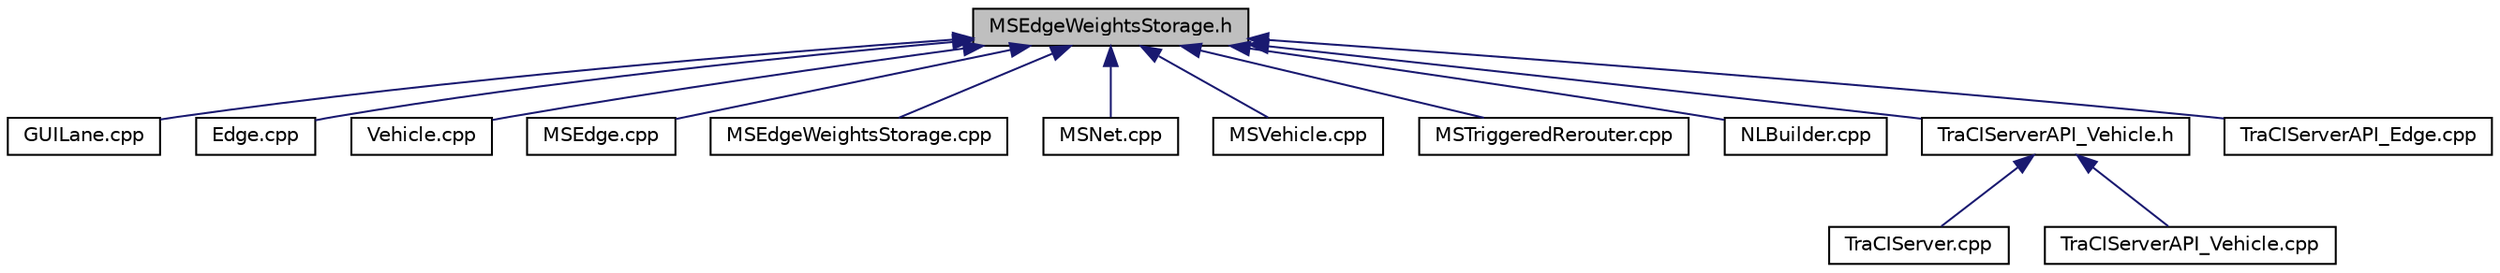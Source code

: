 digraph "MSEdgeWeightsStorage.h"
{
  edge [fontname="Helvetica",fontsize="10",labelfontname="Helvetica",labelfontsize="10"];
  node [fontname="Helvetica",fontsize="10",shape=record];
  Node11 [label="MSEdgeWeightsStorage.h",height=0.2,width=0.4,color="black", fillcolor="grey75", style="filled", fontcolor="black"];
  Node11 -> Node12 [dir="back",color="midnightblue",fontsize="10",style="solid",fontname="Helvetica"];
  Node12 [label="GUILane.cpp",height=0.2,width=0.4,color="black", fillcolor="white", style="filled",URL="$d4/d2b/_g_u_i_lane_8cpp.html"];
  Node11 -> Node13 [dir="back",color="midnightblue",fontsize="10",style="solid",fontname="Helvetica"];
  Node13 [label="Edge.cpp",height=0.2,width=0.4,color="black", fillcolor="white", style="filled",URL="$d5/d8b/_edge_8cpp.html"];
  Node11 -> Node14 [dir="back",color="midnightblue",fontsize="10",style="solid",fontname="Helvetica"];
  Node14 [label="Vehicle.cpp",height=0.2,width=0.4,color="black", fillcolor="white", style="filled",URL="$d3/dce/_vehicle_8cpp.html"];
  Node11 -> Node15 [dir="back",color="midnightblue",fontsize="10",style="solid",fontname="Helvetica"];
  Node15 [label="MSEdge.cpp",height=0.2,width=0.4,color="black", fillcolor="white", style="filled",URL="$d1/d38/_m_s_edge_8cpp.html"];
  Node11 -> Node16 [dir="back",color="midnightblue",fontsize="10",style="solid",fontname="Helvetica"];
  Node16 [label="MSEdgeWeightsStorage.cpp",height=0.2,width=0.4,color="black", fillcolor="white", style="filled",URL="$d1/dd7/_m_s_edge_weights_storage_8cpp.html"];
  Node11 -> Node17 [dir="back",color="midnightblue",fontsize="10",style="solid",fontname="Helvetica"];
  Node17 [label="MSNet.cpp",height=0.2,width=0.4,color="black", fillcolor="white", style="filled",URL="$d2/d23/_m_s_net_8cpp.html"];
  Node11 -> Node18 [dir="back",color="midnightblue",fontsize="10",style="solid",fontname="Helvetica"];
  Node18 [label="MSVehicle.cpp",height=0.2,width=0.4,color="black", fillcolor="white", style="filled",URL="$dd/d1d/_m_s_vehicle_8cpp.html"];
  Node11 -> Node19 [dir="back",color="midnightblue",fontsize="10",style="solid",fontname="Helvetica"];
  Node19 [label="MSTriggeredRerouter.cpp",height=0.2,width=0.4,color="black", fillcolor="white", style="filled",URL="$d8/d03/_m_s_triggered_rerouter_8cpp.html"];
  Node11 -> Node20 [dir="back",color="midnightblue",fontsize="10",style="solid",fontname="Helvetica"];
  Node20 [label="NLBuilder.cpp",height=0.2,width=0.4,color="black", fillcolor="white", style="filled",URL="$df/d38/_n_l_builder_8cpp.html"];
  Node11 -> Node21 [dir="back",color="midnightblue",fontsize="10",style="solid",fontname="Helvetica"];
  Node21 [label="TraCIServerAPI_Vehicle.h",height=0.2,width=0.4,color="black", fillcolor="white", style="filled",URL="$d4/da4/_tra_c_i_server_a_p_i___vehicle_8h.html"];
  Node21 -> Node22 [dir="back",color="midnightblue",fontsize="10",style="solid",fontname="Helvetica"];
  Node22 [label="TraCIServer.cpp",height=0.2,width=0.4,color="black", fillcolor="white", style="filled",URL="$d0/d7d/_tra_c_i_server_8cpp.html"];
  Node21 -> Node23 [dir="back",color="midnightblue",fontsize="10",style="solid",fontname="Helvetica"];
  Node23 [label="TraCIServerAPI_Vehicle.cpp",height=0.2,width=0.4,color="black", fillcolor="white", style="filled",URL="$d3/de4/_tra_c_i_server_a_p_i___vehicle_8cpp.html"];
  Node11 -> Node24 [dir="back",color="midnightblue",fontsize="10",style="solid",fontname="Helvetica"];
  Node24 [label="TraCIServerAPI_Edge.cpp",height=0.2,width=0.4,color="black", fillcolor="white", style="filled",URL="$d5/d04/_tra_c_i_server_a_p_i___edge_8cpp.html"];
}
